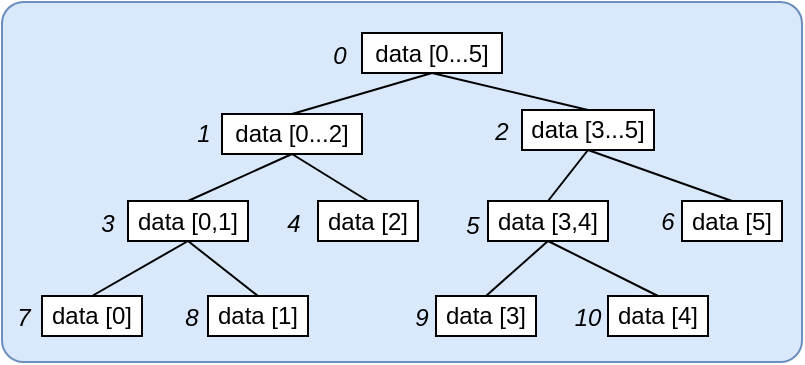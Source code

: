 <mxfile version="16.0.3" type="device"><diagram id="qk-yIgaIuo8Rl9w2AV0U" name="Page-1"><mxGraphModel dx="619" dy="297" grid="1" gridSize="10" guides="1" tooltips="1" connect="1" arrows="1" fold="1" page="1" pageScale="1" pageWidth="827" pageHeight="1169" math="0" shadow="0"><root><mxCell id="0"/><mxCell id="1" parent="0"/><mxCell id="KiUqo_cxwJMpRzB5oo69-42" value="" style="rounded=1;whiteSpace=wrap;html=1;arcSize=6;fillColor=#dae8fc;strokeColor=#6c8ebf;" vertex="1" parent="1"><mxGeometry x="70" y="60" width="400" height="180" as="geometry"/></mxCell><mxCell id="KiUqo_cxwJMpRzB5oo69-1" value="data [0...5]" style="rounded=0;whiteSpace=wrap;html=1;" vertex="1" parent="1"><mxGeometry x="250" y="75.5" width="70" height="20" as="geometry"/></mxCell><mxCell id="KiUqo_cxwJMpRzB5oo69-2" value="data [0...2]" style="rounded=0;whiteSpace=wrap;html=1;" vertex="1" parent="1"><mxGeometry x="180" y="116" width="70" height="20" as="geometry"/></mxCell><mxCell id="KiUqo_cxwJMpRzB5oo69-3" value="data [3,4]" style="rounded=0;whiteSpace=wrap;html=1;" vertex="1" parent="1"><mxGeometry x="313" y="159.5" width="60" height="20" as="geometry"/></mxCell><mxCell id="KiUqo_cxwJMpRzB5oo69-4" value="data [0,1]" style="rounded=0;whiteSpace=wrap;html=1;" vertex="1" parent="1"><mxGeometry x="133" y="159.5" width="60" height="20" as="geometry"/></mxCell><mxCell id="KiUqo_cxwJMpRzB5oo69-5" value="data [2]" style="rounded=0;whiteSpace=wrap;html=1;" vertex="1" parent="1"><mxGeometry x="228" y="159.5" width="50" height="20" as="geometry"/></mxCell><mxCell id="KiUqo_cxwJMpRzB5oo69-6" value="data [3...5]" style="rounded=0;whiteSpace=wrap;html=1;" vertex="1" parent="1"><mxGeometry x="330" y="114" width="66" height="20" as="geometry"/></mxCell><mxCell id="KiUqo_cxwJMpRzB5oo69-7" value="data [5]" style="rounded=0;whiteSpace=wrap;html=1;" vertex="1" parent="1"><mxGeometry x="410" y="159.5" width="50" height="20" as="geometry"/></mxCell><mxCell id="KiUqo_cxwJMpRzB5oo69-9" value="data [0]" style="rounded=0;whiteSpace=wrap;html=1;" vertex="1" parent="1"><mxGeometry x="90" y="207" width="50" height="20" as="geometry"/></mxCell><mxCell id="KiUqo_cxwJMpRzB5oo69-10" value="data [1]" style="rounded=0;whiteSpace=wrap;html=1;" vertex="1" parent="1"><mxGeometry x="173" y="207" width="50" height="20" as="geometry"/></mxCell><mxCell id="KiUqo_cxwJMpRzB5oo69-11" value="data [3]" style="rounded=0;whiteSpace=wrap;html=1;" vertex="1" parent="1"><mxGeometry x="287" y="207" width="50" height="20" as="geometry"/></mxCell><mxCell id="KiUqo_cxwJMpRzB5oo69-12" value="data [4]" style="rounded=0;whiteSpace=wrap;html=1;" vertex="1" parent="1"><mxGeometry x="373" y="207" width="50" height="20" as="geometry"/></mxCell><mxCell id="KiUqo_cxwJMpRzB5oo69-14" value="&lt;i&gt;0&lt;/i&gt;" style="text;html=1;strokeColor=none;fillColor=none;align=center;verticalAlign=middle;whiteSpace=wrap;rounded=0;" vertex="1" parent="1"><mxGeometry x="234" y="79" width="10" height="15" as="geometry"/></mxCell><mxCell id="KiUqo_cxwJMpRzB5oo69-15" value="&lt;i&gt;1&lt;/i&gt;" style="text;html=1;strokeColor=none;fillColor=none;align=center;verticalAlign=middle;whiteSpace=wrap;rounded=0;" vertex="1" parent="1"><mxGeometry x="166" y="118.5" width="10" height="15" as="geometry"/></mxCell><mxCell id="KiUqo_cxwJMpRzB5oo69-16" value="&lt;i&gt;2&lt;/i&gt;" style="text;html=1;strokeColor=none;fillColor=none;align=center;verticalAlign=middle;whiteSpace=wrap;rounded=0;" vertex="1" parent="1"><mxGeometry x="313" y="117" width="14" height="15" as="geometry"/></mxCell><mxCell id="KiUqo_cxwJMpRzB5oo69-17" value="&lt;i&gt;3&lt;/i&gt;" style="text;html=1;strokeColor=none;fillColor=none;align=center;verticalAlign=middle;whiteSpace=wrap;rounded=0;" vertex="1" parent="1"><mxGeometry x="113" y="163" width="20" height="15" as="geometry"/></mxCell><mxCell id="KiUqo_cxwJMpRzB5oo69-18" value="&lt;i&gt;4&lt;/i&gt;" style="text;html=1;strokeColor=none;fillColor=none;align=center;verticalAlign=middle;whiteSpace=wrap;rounded=0;" vertex="1" parent="1"><mxGeometry x="207.25" y="163" width="17.5" height="15" as="geometry"/></mxCell><mxCell id="KiUqo_cxwJMpRzB5oo69-19" value="&lt;i&gt;5&lt;/i&gt;" style="text;html=1;strokeColor=none;fillColor=none;align=center;verticalAlign=middle;whiteSpace=wrap;rounded=0;" vertex="1" parent="1"><mxGeometry x="301" y="164" width="9" height="15" as="geometry"/></mxCell><mxCell id="KiUqo_cxwJMpRzB5oo69-21" value="&lt;i&gt;6&lt;/i&gt;" style="text;html=1;strokeColor=none;fillColor=none;align=center;verticalAlign=middle;whiteSpace=wrap;rounded=0;" vertex="1" parent="1"><mxGeometry x="396" y="162" width="14" height="15" as="geometry"/></mxCell><mxCell id="KiUqo_cxwJMpRzB5oo69-22" value="&lt;i&gt;7&lt;/i&gt;" style="text;html=1;strokeColor=none;fillColor=none;align=center;verticalAlign=middle;whiteSpace=wrap;rounded=0;" vertex="1" parent="1"><mxGeometry x="71" y="210" width="20" height="15" as="geometry"/></mxCell><mxCell id="KiUqo_cxwJMpRzB5oo69-23" value="&lt;i&gt;8&lt;/i&gt;" style="text;html=1;strokeColor=none;fillColor=none;align=center;verticalAlign=middle;whiteSpace=wrap;rounded=0;" vertex="1" parent="1"><mxGeometry x="155" y="210" width="20" height="15" as="geometry"/></mxCell><mxCell id="KiUqo_cxwJMpRzB5oo69-24" value="&lt;i&gt;9&lt;/i&gt;" style="text;html=1;strokeColor=none;fillColor=none;align=center;verticalAlign=middle;whiteSpace=wrap;rounded=0;" vertex="1" parent="1"><mxGeometry x="270" y="210" width="20" height="15" as="geometry"/></mxCell><mxCell id="KiUqo_cxwJMpRzB5oo69-25" value="&lt;i&gt;10&lt;/i&gt;" style="text;html=1;strokeColor=none;fillColor=none;align=center;verticalAlign=middle;whiteSpace=wrap;rounded=0;" vertex="1" parent="1"><mxGeometry x="353" y="210" width="20" height="15" as="geometry"/></mxCell><mxCell id="KiUqo_cxwJMpRzB5oo69-26" value="" style="endArrow=none;html=1;rounded=0;exitX=0.5;exitY=0;exitDx=0;exitDy=0;entryX=0.5;entryY=1;entryDx=0;entryDy=0;" edge="1" parent="1" source="KiUqo_cxwJMpRzB5oo69-2" target="KiUqo_cxwJMpRzB5oo69-1"><mxGeometry width="50" height="50" relative="1" as="geometry"><mxPoint x="80" y="180" as="sourcePoint"/><mxPoint x="292" y="90" as="targetPoint"/></mxGeometry></mxCell><mxCell id="KiUqo_cxwJMpRzB5oo69-27" value="" style="endArrow=none;html=1;rounded=0;exitX=0.5;exitY=0;exitDx=0;exitDy=0;entryX=0.5;entryY=1;entryDx=0;entryDy=0;" edge="1" parent="1" source="KiUqo_cxwJMpRzB5oo69-6" target="KiUqo_cxwJMpRzB5oo69-1"><mxGeometry width="50" height="50" relative="1" as="geometry"><mxPoint x="225" y="132" as="sourcePoint"/><mxPoint x="295" y="100" as="targetPoint"/></mxGeometry></mxCell><mxCell id="KiUqo_cxwJMpRzB5oo69-28" value="" style="endArrow=none;html=1;rounded=0;exitX=0.5;exitY=0;exitDx=0;exitDy=0;entryX=0.5;entryY=1;entryDx=0;entryDy=0;" edge="1" parent="1" source="KiUqo_cxwJMpRzB5oo69-4" target="KiUqo_cxwJMpRzB5oo69-2"><mxGeometry width="50" height="50" relative="1" as="geometry"><mxPoint x="30" y="172.5" as="sourcePoint"/><mxPoint x="100" y="140.5" as="targetPoint"/></mxGeometry></mxCell><mxCell id="KiUqo_cxwJMpRzB5oo69-29" value="" style="endArrow=none;html=1;rounded=0;exitX=0.5;exitY=0;exitDx=0;exitDy=0;entryX=0.5;entryY=1;entryDx=0;entryDy=0;" edge="1" parent="1" source="KiUqo_cxwJMpRzB5oo69-5" target="KiUqo_cxwJMpRzB5oo69-2"><mxGeometry width="50" height="50" relative="1" as="geometry"><mxPoint x="160" y="190" as="sourcePoint"/><mxPoint x="225" y="152" as="targetPoint"/></mxGeometry></mxCell><mxCell id="KiUqo_cxwJMpRzB5oo69-30" value="" style="endArrow=none;html=1;rounded=0;exitX=0.5;exitY=0;exitDx=0;exitDy=0;entryX=0.5;entryY=1;entryDx=0;entryDy=0;" edge="1" parent="1" source="KiUqo_cxwJMpRzB5oo69-3" target="KiUqo_cxwJMpRzB5oo69-6"><mxGeometry width="50" height="50" relative="1" as="geometry"><mxPoint x="283" y="182.5" as="sourcePoint"/><mxPoint x="253" y="144.5" as="targetPoint"/></mxGeometry></mxCell><mxCell id="KiUqo_cxwJMpRzB5oo69-31" value="" style="endArrow=none;html=1;rounded=0;exitX=0.5;exitY=0;exitDx=0;exitDy=0;entryX=0.5;entryY=1;entryDx=0;entryDy=0;" edge="1" parent="1" source="KiUqo_cxwJMpRzB5oo69-7" target="KiUqo_cxwJMpRzB5oo69-6"><mxGeometry width="50" height="50" relative="1" as="geometry"><mxPoint x="357" y="190" as="sourcePoint"/><mxPoint x="373" y="150" as="targetPoint"/></mxGeometry></mxCell><mxCell id="KiUqo_cxwJMpRzB5oo69-32" value="" style="endArrow=none;html=1;rounded=0;exitX=0.5;exitY=0;exitDx=0;exitDy=0;entryX=0.5;entryY=1;entryDx=0;entryDy=0;" edge="1" parent="1" source="KiUqo_cxwJMpRzB5oo69-9" target="KiUqo_cxwJMpRzB5oo69-4"><mxGeometry width="50" height="50" relative="1" as="geometry"><mxPoint x="20" y="228" as="sourcePoint"/><mxPoint x="85" y="190" as="targetPoint"/></mxGeometry></mxCell><mxCell id="KiUqo_cxwJMpRzB5oo69-33" value="" style="endArrow=none;html=1;rounded=0;exitX=0.5;exitY=0;exitDx=0;exitDy=0;entryX=0.5;entryY=1;entryDx=0;entryDy=0;" edge="1" parent="1" source="KiUqo_cxwJMpRzB5oo69-10" target="KiUqo_cxwJMpRzB5oo69-4"><mxGeometry width="50" height="50" relative="1" as="geometry"><mxPoint x="105" y="250" as="sourcePoint"/><mxPoint x="160" y="210" as="targetPoint"/></mxGeometry></mxCell><mxCell id="KiUqo_cxwJMpRzB5oo69-34" value="" style="endArrow=none;html=1;rounded=0;exitX=0.5;exitY=0;exitDx=0;exitDy=0;entryX=0.5;entryY=1;entryDx=0;entryDy=0;" edge="1" parent="1" source="KiUqo_cxwJMpRzB5oo69-11" target="KiUqo_cxwJMpRzB5oo69-3"><mxGeometry width="50" height="50" relative="1" as="geometry"><mxPoint x="330" y="250" as="sourcePoint"/><mxPoint x="283" y="210" as="targetPoint"/></mxGeometry></mxCell><mxCell id="KiUqo_cxwJMpRzB5oo69-35" value="" style="endArrow=none;html=1;rounded=0;exitX=0.5;exitY=0;exitDx=0;exitDy=0;entryX=0.5;entryY=1;entryDx=0;entryDy=0;" edge="1" parent="1" source="KiUqo_cxwJMpRzB5oo69-12" target="KiUqo_cxwJMpRzB5oo69-3"><mxGeometry width="50" height="50" relative="1" as="geometry"><mxPoint x="313" y="250" as="sourcePoint"/><mxPoint x="357" y="210" as="targetPoint"/></mxGeometry></mxCell></root></mxGraphModel></diagram></mxfile>